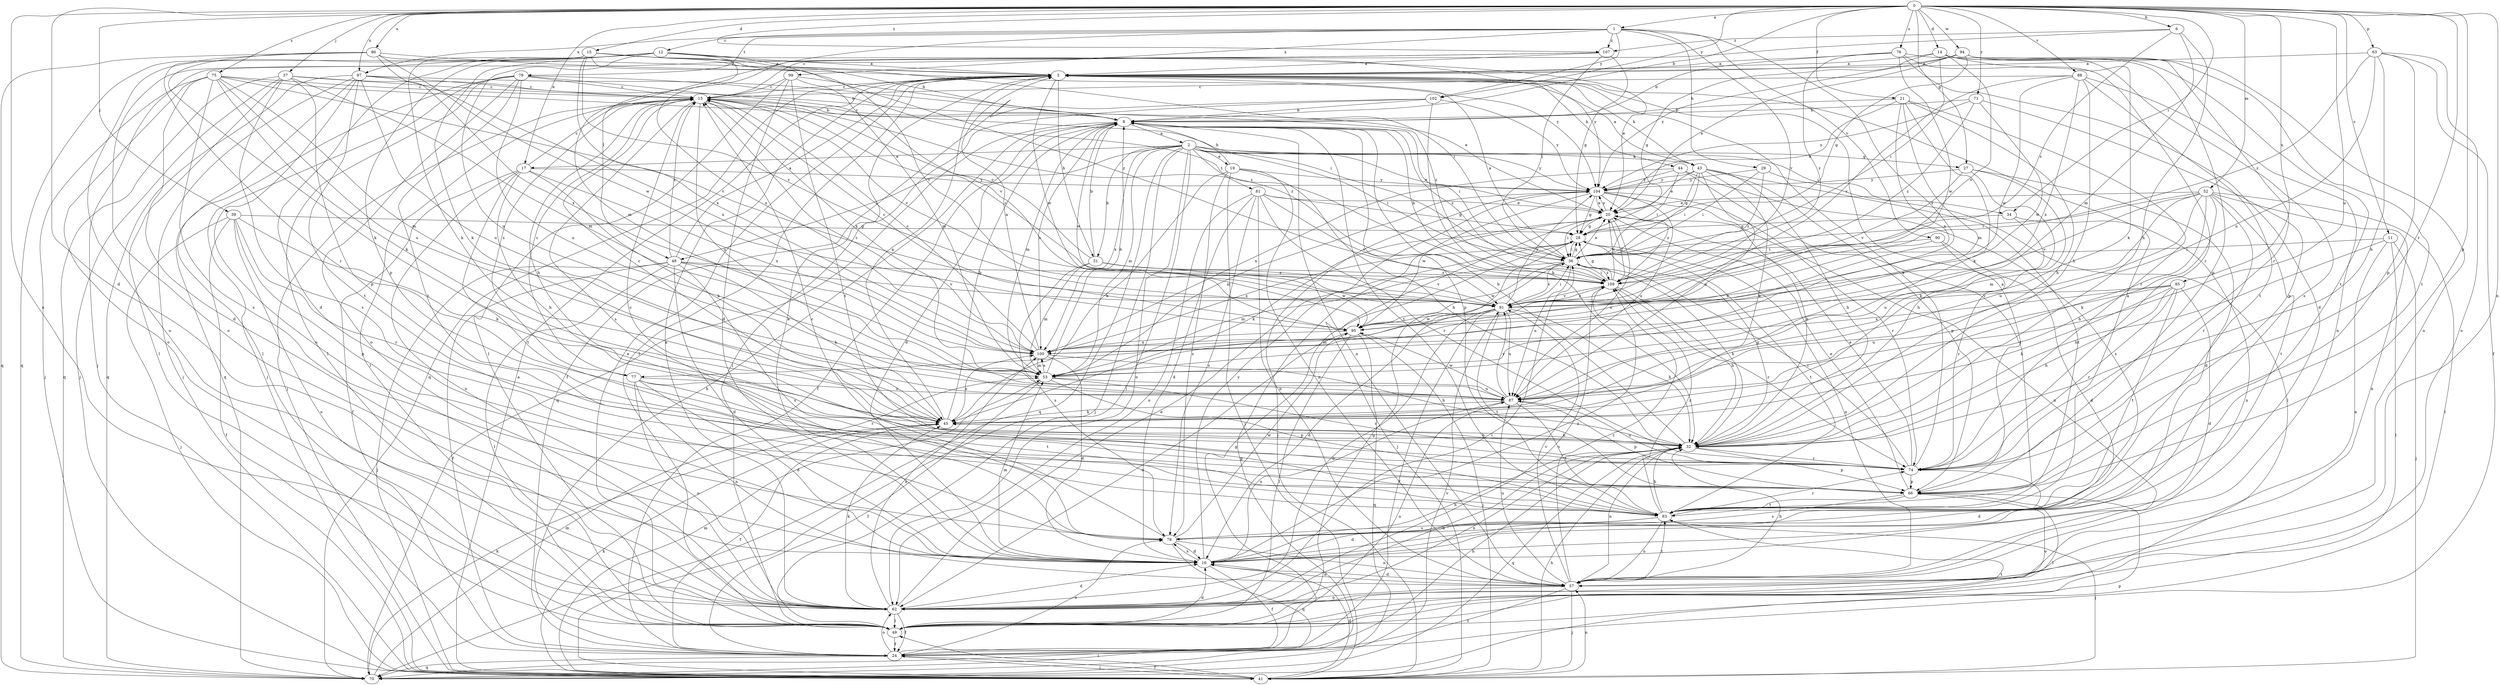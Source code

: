 strict digraph  {
0;
1;
2;
3;
6;
8;
11;
12;
13;
14;
15;
16;
17;
19;
20;
21;
24;
27;
28;
29;
31;
32;
34;
36;
37;
39;
41;
43;
44;
45;
48;
49;
52;
53;
57;
62;
63;
66;
70;
71;
74;
75;
76;
77;
78;
79;
81;
83;
85;
86;
87;
88;
90;
91;
94;
95;
97;
99;
100;
102;
104;
107;
109;
0 -> 1  [label=a];
0 -> 6  [label=b];
0 -> 8  [label=b];
0 -> 11  [label=c];
0 -> 14  [label=d];
0 -> 15  [label=d];
0 -> 16  [label=d];
0 -> 17  [label=e];
0 -> 21  [label=f];
0 -> 27  [label=g];
0 -> 34  [label=i];
0 -> 37  [label=j];
0 -> 39  [label=j];
0 -> 52  [label=m];
0 -> 57  [label=n];
0 -> 62  [label=o];
0 -> 63  [label=p];
0 -> 66  [label=p];
0 -> 71  [label=r];
0 -> 74  [label=r];
0 -> 75  [label=s];
0 -> 76  [label=s];
0 -> 85  [label=u];
0 -> 86  [label=u];
0 -> 87  [label=u];
0 -> 88  [label=v];
0 -> 94  [label=w];
0 -> 97  [label=x];
0 -> 102  [label=y];
0 -> 107  [label=z];
1 -> 12  [label=c];
1 -> 29  [label=h];
1 -> 48  [label=l];
1 -> 77  [label=s];
1 -> 79  [label=t];
1 -> 90  [label=v];
1 -> 91  [label=v];
1 -> 97  [label=x];
1 -> 99  [label=x];
1 -> 102  [label=y];
1 -> 107  [label=z];
2 -> 17  [label=e];
2 -> 19  [label=e];
2 -> 20  [label=e];
2 -> 27  [label=g];
2 -> 31  [label=h];
2 -> 34  [label=i];
2 -> 36  [label=i];
2 -> 41  [label=j];
2 -> 43  [label=k];
2 -> 48  [label=l];
2 -> 49  [label=l];
2 -> 53  [label=m];
2 -> 62  [label=o];
2 -> 70  [label=q];
2 -> 81  [label=t];
2 -> 100  [label=x];
2 -> 104  [label=y];
3 -> 13  [label=c];
3 -> 31  [label=h];
3 -> 43  [label=k];
3 -> 44  [label=k];
3 -> 49  [label=l];
3 -> 70  [label=q];
3 -> 95  [label=w];
6 -> 13  [label=c];
6 -> 32  [label=h];
6 -> 53  [label=m];
6 -> 107  [label=z];
6 -> 109  [label=z];
8 -> 2  [label=a];
8 -> 13  [label=c];
8 -> 16  [label=d];
8 -> 24  [label=f];
8 -> 36  [label=i];
8 -> 53  [label=m];
8 -> 57  [label=n];
8 -> 66  [label=p];
8 -> 70  [label=q];
8 -> 83  [label=t];
8 -> 95  [label=w];
8 -> 100  [label=x];
8 -> 109  [label=z];
11 -> 32  [label=h];
11 -> 36  [label=i];
11 -> 41  [label=j];
11 -> 49  [label=l];
11 -> 57  [label=n];
12 -> 3  [label=a];
12 -> 16  [label=d];
12 -> 20  [label=e];
12 -> 45  [label=k];
12 -> 62  [label=o];
12 -> 66  [label=p];
12 -> 87  [label=u];
12 -> 91  [label=v];
12 -> 100  [label=x];
13 -> 8  [label=b];
13 -> 32  [label=h];
13 -> 41  [label=j];
13 -> 49  [label=l];
13 -> 77  [label=s];
13 -> 78  [label=s];
13 -> 87  [label=u];
13 -> 91  [label=v];
13 -> 100  [label=x];
13 -> 109  [label=z];
14 -> 3  [label=a];
14 -> 28  [label=g];
14 -> 36  [label=i];
14 -> 45  [label=k];
14 -> 66  [label=p];
14 -> 83  [label=t];
14 -> 91  [label=v];
15 -> 3  [label=a];
15 -> 8  [label=b];
15 -> 36  [label=i];
15 -> 45  [label=k];
15 -> 62  [label=o];
15 -> 70  [label=q];
15 -> 91  [label=v];
15 -> 100  [label=x];
15 -> 104  [label=y];
15 -> 109  [label=z];
16 -> 3  [label=a];
16 -> 24  [label=f];
16 -> 32  [label=h];
16 -> 53  [label=m];
16 -> 57  [label=n];
16 -> 78  [label=s];
16 -> 87  [label=u];
16 -> 104  [label=y];
16 -> 109  [label=z];
17 -> 13  [label=c];
17 -> 24  [label=f];
17 -> 32  [label=h];
17 -> 45  [label=k];
17 -> 62  [label=o];
17 -> 83  [label=t];
17 -> 100  [label=x];
17 -> 104  [label=y];
19 -> 8  [label=b];
19 -> 32  [label=h];
19 -> 41  [label=j];
19 -> 45  [label=k];
19 -> 57  [label=n];
19 -> 78  [label=s];
19 -> 104  [label=y];
20 -> 28  [label=g];
20 -> 36  [label=i];
20 -> 41  [label=j];
20 -> 45  [label=k];
20 -> 57  [label=n];
20 -> 87  [label=u];
20 -> 104  [label=y];
20 -> 109  [label=z];
21 -> 8  [label=b];
21 -> 20  [label=e];
21 -> 32  [label=h];
21 -> 45  [label=k];
21 -> 53  [label=m];
21 -> 74  [label=r];
21 -> 100  [label=x];
24 -> 8  [label=b];
24 -> 28  [label=g];
24 -> 32  [label=h];
24 -> 41  [label=j];
24 -> 62  [label=o];
24 -> 70  [label=q];
24 -> 78  [label=s];
27 -> 16  [label=d];
27 -> 32  [label=h];
27 -> 45  [label=k];
27 -> 91  [label=v];
27 -> 104  [label=y];
28 -> 36  [label=i];
28 -> 57  [label=n];
28 -> 83  [label=t];
28 -> 100  [label=x];
29 -> 36  [label=i];
29 -> 49  [label=l];
29 -> 104  [label=y];
29 -> 109  [label=z];
31 -> 8  [label=b];
31 -> 13  [label=c];
31 -> 53  [label=m];
31 -> 78  [label=s];
31 -> 91  [label=v];
31 -> 95  [label=w];
31 -> 109  [label=z];
32 -> 8  [label=b];
32 -> 28  [label=g];
32 -> 45  [label=k];
32 -> 57  [label=n];
32 -> 62  [label=o];
32 -> 66  [label=p];
32 -> 70  [label=q];
32 -> 74  [label=r];
34 -> 28  [label=g];
34 -> 57  [label=n];
34 -> 87  [label=u];
36 -> 3  [label=a];
36 -> 20  [label=e];
36 -> 28  [label=g];
36 -> 32  [label=h];
36 -> 53  [label=m];
36 -> 87  [label=u];
36 -> 91  [label=v];
36 -> 95  [label=w];
36 -> 109  [label=z];
37 -> 8  [label=b];
37 -> 13  [label=c];
37 -> 41  [label=j];
37 -> 49  [label=l];
37 -> 53  [label=m];
37 -> 66  [label=p];
37 -> 70  [label=q];
37 -> 78  [label=s];
39 -> 24  [label=f];
39 -> 28  [label=g];
39 -> 41  [label=j];
39 -> 45  [label=k];
39 -> 62  [label=o];
39 -> 66  [label=p];
39 -> 74  [label=r];
41 -> 3  [label=a];
41 -> 16  [label=d];
41 -> 24  [label=f];
41 -> 32  [label=h];
41 -> 45  [label=k];
41 -> 49  [label=l];
41 -> 53  [label=m];
41 -> 57  [label=n];
43 -> 3  [label=a];
43 -> 20  [label=e];
43 -> 28  [label=g];
43 -> 32  [label=h];
43 -> 36  [label=i];
43 -> 45  [label=k];
43 -> 66  [label=p];
43 -> 83  [label=t];
43 -> 87  [label=u];
43 -> 104  [label=y];
44 -> 36  [label=i];
44 -> 78  [label=s];
44 -> 83  [label=t];
44 -> 100  [label=x];
44 -> 104  [label=y];
45 -> 3  [label=a];
45 -> 8  [label=b];
45 -> 13  [label=c];
45 -> 24  [label=f];
45 -> 32  [label=h];
45 -> 100  [label=x];
48 -> 3  [label=a];
48 -> 13  [label=c];
48 -> 16  [label=d];
48 -> 24  [label=f];
48 -> 41  [label=j];
48 -> 45  [label=k];
48 -> 49  [label=l];
48 -> 78  [label=s];
48 -> 91  [label=v];
48 -> 109  [label=z];
49 -> 3  [label=a];
49 -> 16  [label=d];
49 -> 24  [label=f];
49 -> 28  [label=g];
49 -> 83  [label=t];
49 -> 87  [label=u];
52 -> 20  [label=e];
52 -> 32  [label=h];
52 -> 36  [label=i];
52 -> 45  [label=k];
52 -> 49  [label=l];
52 -> 53  [label=m];
52 -> 57  [label=n];
52 -> 74  [label=r];
52 -> 83  [label=t];
52 -> 87  [label=u];
52 -> 91  [label=v];
53 -> 8  [label=b];
53 -> 13  [label=c];
53 -> 24  [label=f];
53 -> 66  [label=p];
53 -> 74  [label=r];
53 -> 87  [label=u];
53 -> 100  [label=x];
57 -> 16  [label=d];
57 -> 24  [label=f];
57 -> 32  [label=h];
57 -> 41  [label=j];
57 -> 62  [label=o];
57 -> 83  [label=t];
57 -> 87  [label=u];
57 -> 91  [label=v];
57 -> 109  [label=z];
62 -> 3  [label=a];
62 -> 16  [label=d];
62 -> 20  [label=e];
62 -> 24  [label=f];
62 -> 32  [label=h];
62 -> 36  [label=i];
62 -> 45  [label=k];
62 -> 49  [label=l];
62 -> 100  [label=x];
63 -> 3  [label=a];
63 -> 24  [label=f];
63 -> 32  [label=h];
63 -> 62  [label=o];
63 -> 66  [label=p];
63 -> 87  [label=u];
63 -> 109  [label=z];
66 -> 3  [label=a];
66 -> 20  [label=e];
66 -> 49  [label=l];
66 -> 62  [label=o];
66 -> 78  [label=s];
66 -> 83  [label=t];
70 -> 28  [label=g];
70 -> 45  [label=k];
70 -> 53  [label=m];
70 -> 66  [label=p];
70 -> 91  [label=v];
71 -> 8  [label=b];
71 -> 66  [label=p];
71 -> 95  [label=w];
71 -> 104  [label=y];
71 -> 109  [label=z];
74 -> 3  [label=a];
74 -> 16  [label=d];
74 -> 20  [label=e];
74 -> 36  [label=i];
74 -> 66  [label=p];
74 -> 87  [label=u];
75 -> 13  [label=c];
75 -> 16  [label=d];
75 -> 36  [label=i];
75 -> 41  [label=j];
75 -> 45  [label=k];
75 -> 53  [label=m];
75 -> 62  [label=o];
75 -> 78  [label=s];
75 -> 87  [label=u];
75 -> 91  [label=v];
76 -> 3  [label=a];
76 -> 8  [label=b];
76 -> 16  [label=d];
76 -> 74  [label=r];
76 -> 78  [label=s];
76 -> 95  [label=w];
76 -> 109  [label=z];
77 -> 13  [label=c];
77 -> 16  [label=d];
77 -> 57  [label=n];
77 -> 62  [label=o];
77 -> 74  [label=r];
77 -> 83  [label=t];
77 -> 87  [label=u];
78 -> 13  [label=c];
78 -> 16  [label=d];
78 -> 57  [label=n];
78 -> 70  [label=q];
78 -> 95  [label=w];
79 -> 13  [label=c];
79 -> 41  [label=j];
79 -> 49  [label=l];
79 -> 62  [label=o];
79 -> 70  [label=q];
79 -> 83  [label=t];
79 -> 87  [label=u];
79 -> 91  [label=v];
79 -> 109  [label=z];
81 -> 16  [label=d];
81 -> 20  [label=e];
81 -> 28  [label=g];
81 -> 57  [label=n];
81 -> 62  [label=o];
81 -> 74  [label=r];
81 -> 78  [label=s];
81 -> 91  [label=v];
83 -> 3  [label=a];
83 -> 13  [label=c];
83 -> 16  [label=d];
83 -> 32  [label=h];
83 -> 41  [label=j];
83 -> 57  [label=n];
83 -> 74  [label=r];
83 -> 78  [label=s];
83 -> 109  [label=z];
85 -> 16  [label=d];
85 -> 32  [label=h];
85 -> 45  [label=k];
85 -> 74  [label=r];
85 -> 83  [label=t];
85 -> 87  [label=u];
85 -> 91  [label=v];
85 -> 100  [label=x];
86 -> 3  [label=a];
86 -> 45  [label=k];
86 -> 70  [label=q];
86 -> 74  [label=r];
86 -> 95  [label=w];
86 -> 100  [label=x];
86 -> 104  [label=y];
87 -> 45  [label=k];
87 -> 66  [label=p];
87 -> 83  [label=t];
87 -> 91  [label=v];
87 -> 95  [label=w];
88 -> 13  [label=c];
88 -> 32  [label=h];
88 -> 57  [label=n];
88 -> 83  [label=t];
88 -> 91  [label=v];
88 -> 95  [label=w];
88 -> 100  [label=x];
90 -> 16  [label=d];
90 -> 36  [label=i];
90 -> 74  [label=r];
90 -> 100  [label=x];
91 -> 13  [label=c];
91 -> 16  [label=d];
91 -> 24  [label=f];
91 -> 32  [label=h];
91 -> 36  [label=i];
91 -> 53  [label=m];
91 -> 62  [label=o];
91 -> 83  [label=t];
91 -> 87  [label=u];
91 -> 95  [label=w];
91 -> 104  [label=y];
91 -> 109  [label=z];
94 -> 3  [label=a];
94 -> 20  [label=e];
94 -> 28  [label=g];
94 -> 62  [label=o];
94 -> 74  [label=r];
94 -> 83  [label=t];
94 -> 104  [label=y];
95 -> 13  [label=c];
95 -> 36  [label=i];
95 -> 41  [label=j];
95 -> 49  [label=l];
95 -> 62  [label=o];
95 -> 70  [label=q];
95 -> 100  [label=x];
97 -> 13  [label=c];
97 -> 20  [label=e];
97 -> 41  [label=j];
97 -> 49  [label=l];
97 -> 62  [label=o];
97 -> 70  [label=q];
97 -> 83  [label=t];
97 -> 87  [label=u];
97 -> 100  [label=x];
99 -> 13  [label=c];
99 -> 16  [label=d];
99 -> 49  [label=l];
99 -> 53  [label=m];
99 -> 83  [label=t];
99 -> 109  [label=z];
100 -> 3  [label=a];
100 -> 13  [label=c];
100 -> 16  [label=d];
100 -> 32  [label=h];
100 -> 53  [label=m];
102 -> 8  [label=b];
102 -> 24  [label=f];
102 -> 32  [label=h];
102 -> 49  [label=l];
102 -> 104  [label=y];
104 -> 20  [label=e];
104 -> 28  [label=g];
104 -> 32  [label=h];
104 -> 41  [label=j];
104 -> 53  [label=m];
104 -> 74  [label=r];
104 -> 87  [label=u];
104 -> 95  [label=w];
104 -> 109  [label=z];
107 -> 3  [label=a];
107 -> 28  [label=g];
107 -> 36  [label=i];
107 -> 41  [label=j];
107 -> 53  [label=m];
109 -> 8  [label=b];
109 -> 20  [label=e];
109 -> 28  [label=g];
109 -> 32  [label=h];
109 -> 36  [label=i];
109 -> 62  [label=o];
109 -> 74  [label=r];
109 -> 91  [label=v];
}
